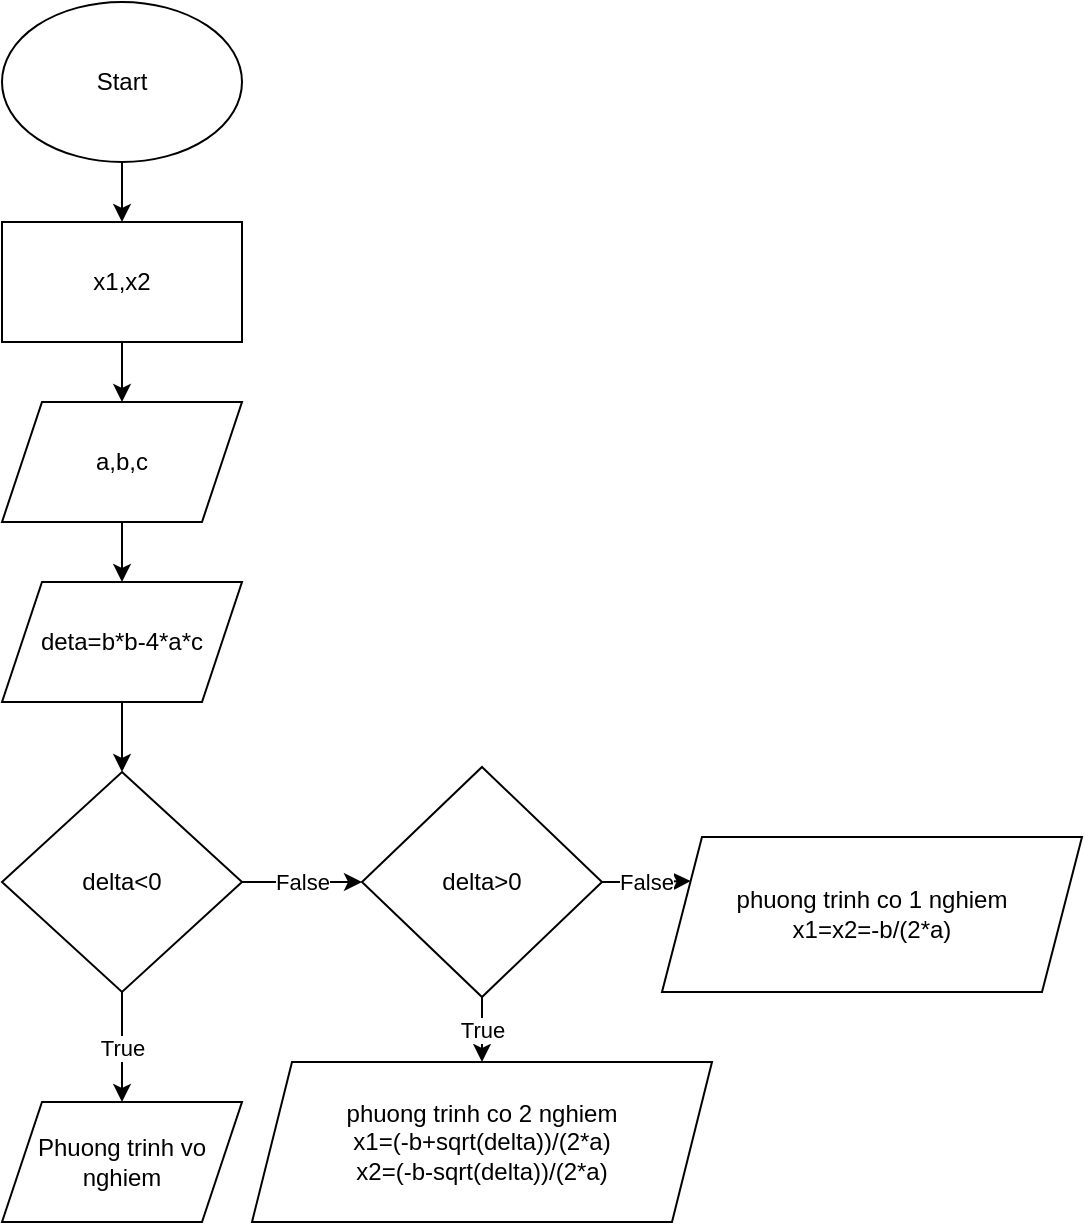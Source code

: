 <mxfile version="22.0.3" type="device">
  <diagram id="C5RBs43oDa-KdzZeNtuy" name="Page-1">
    <mxGraphModel dx="1036" dy="1775" grid="1" gridSize="10" guides="1" tooltips="1" connect="1" arrows="1" fold="1" page="1" pageScale="1" pageWidth="827" pageHeight="1169" math="0" shadow="0">
      <root>
        <mxCell id="WIyWlLk6GJQsqaUBKTNV-0" />
        <mxCell id="WIyWlLk6GJQsqaUBKTNV-1" parent="WIyWlLk6GJQsqaUBKTNV-0" />
        <mxCell id="wT553pMIl3dw4uTH9IKX-15" style="edgeStyle=orthogonalEdgeStyle;rounded=0;orthogonalLoop=1;jettySize=auto;html=1;entryX=0.5;entryY=0;entryDx=0;entryDy=0;" parent="WIyWlLk6GJQsqaUBKTNV-1" source="wT553pMIl3dw4uTH9IKX-0" target="wT553pMIl3dw4uTH9IKX-13" edge="1">
          <mxGeometry relative="1" as="geometry" />
        </mxCell>
        <mxCell id="wT553pMIl3dw4uTH9IKX-0" value="Start" style="ellipse;whiteSpace=wrap;html=1;" parent="WIyWlLk6GJQsqaUBKTNV-1" vertex="1">
          <mxGeometry x="280" y="-40" width="120" height="80" as="geometry" />
        </mxCell>
        <mxCell id="wT553pMIl3dw4uTH9IKX-8" style="edgeStyle=orthogonalEdgeStyle;rounded=0;orthogonalLoop=1;jettySize=auto;html=1;" parent="WIyWlLk6GJQsqaUBKTNV-1" source="wT553pMIl3dw4uTH9IKX-1" target="wT553pMIl3dw4uTH9IKX-3" edge="1">
          <mxGeometry relative="1" as="geometry" />
        </mxCell>
        <mxCell id="wT553pMIl3dw4uTH9IKX-1" value="a,b,c" style="shape=parallelogram;perimeter=parallelogramPerimeter;whiteSpace=wrap;html=1;fixedSize=1;" parent="WIyWlLk6GJQsqaUBKTNV-1" vertex="1">
          <mxGeometry x="280" y="160" width="120" height="60" as="geometry" />
        </mxCell>
        <mxCell id="wT553pMIl3dw4uTH9IKX-6" value="False" style="edgeStyle=orthogonalEdgeStyle;rounded=0;orthogonalLoop=1;jettySize=auto;html=1;" parent="WIyWlLk6GJQsqaUBKTNV-1" source="wT553pMIl3dw4uTH9IKX-2" target="wT553pMIl3dw4uTH9IKX-5" edge="1">
          <mxGeometry relative="1" as="geometry" />
        </mxCell>
        <mxCell id="wT553pMIl3dw4uTH9IKX-19" value="True" style="edgeStyle=orthogonalEdgeStyle;rounded=0;orthogonalLoop=1;jettySize=auto;html=1;" parent="WIyWlLk6GJQsqaUBKTNV-1" source="wT553pMIl3dw4uTH9IKX-2" target="wT553pMIl3dw4uTH9IKX-10" edge="1">
          <mxGeometry relative="1" as="geometry" />
        </mxCell>
        <mxCell id="wT553pMIl3dw4uTH9IKX-2" value="delta&amp;lt;0" style="rhombus;whiteSpace=wrap;html=1;" parent="WIyWlLk6GJQsqaUBKTNV-1" vertex="1">
          <mxGeometry x="280" y="345" width="120" height="110" as="geometry" />
        </mxCell>
        <mxCell id="wT553pMIl3dw4uTH9IKX-9" style="edgeStyle=orthogonalEdgeStyle;rounded=0;orthogonalLoop=1;jettySize=auto;html=1;" parent="WIyWlLk6GJQsqaUBKTNV-1" source="wT553pMIl3dw4uTH9IKX-3" target="wT553pMIl3dw4uTH9IKX-2" edge="1">
          <mxGeometry relative="1" as="geometry" />
        </mxCell>
        <mxCell id="wT553pMIl3dw4uTH9IKX-3" value="deta=b*b-4*a*c" style="shape=parallelogram;perimeter=parallelogramPerimeter;whiteSpace=wrap;html=1;fixedSize=1;" parent="WIyWlLk6GJQsqaUBKTNV-1" vertex="1">
          <mxGeometry x="280" y="250" width="120" height="60" as="geometry" />
        </mxCell>
        <mxCell id="wT553pMIl3dw4uTH9IKX-17" value="False" style="edgeStyle=orthogonalEdgeStyle;rounded=0;orthogonalLoop=1;jettySize=auto;html=1;entryX=0;entryY=0.25;entryDx=0;entryDy=0;" parent="WIyWlLk6GJQsqaUBKTNV-1" source="wT553pMIl3dw4uTH9IKX-5" target="wT553pMIl3dw4uTH9IKX-12" edge="1">
          <mxGeometry relative="1" as="geometry" />
        </mxCell>
        <mxCell id="wT553pMIl3dw4uTH9IKX-18" value="True" style="edgeStyle=orthogonalEdgeStyle;rounded=0;orthogonalLoop=1;jettySize=auto;html=1;" parent="WIyWlLk6GJQsqaUBKTNV-1" source="wT553pMIl3dw4uTH9IKX-5" target="wT553pMIl3dw4uTH9IKX-11" edge="1">
          <mxGeometry relative="1" as="geometry" />
        </mxCell>
        <mxCell id="wT553pMIl3dw4uTH9IKX-5" value="delta&amp;gt;0" style="rhombus;whiteSpace=wrap;html=1;" parent="WIyWlLk6GJQsqaUBKTNV-1" vertex="1">
          <mxGeometry x="460" y="342.5" width="120" height="115" as="geometry" />
        </mxCell>
        <mxCell id="wT553pMIl3dw4uTH9IKX-10" value="Phuong trinh vo nghiem" style="shape=parallelogram;perimeter=parallelogramPerimeter;whiteSpace=wrap;html=1;fixedSize=1;" parent="WIyWlLk6GJQsqaUBKTNV-1" vertex="1">
          <mxGeometry x="280" y="510" width="120" height="60" as="geometry" />
        </mxCell>
        <mxCell id="wT553pMIl3dw4uTH9IKX-11" value="phuong trinh co 2 nghiem &lt;br&gt;x1=(-b+sqrt(delta))/(2*a)&lt;br&gt;x2=(-b-sqrt(delta))/(2*a)" style="shape=parallelogram;perimeter=parallelogramPerimeter;whiteSpace=wrap;html=1;fixedSize=1;" parent="WIyWlLk6GJQsqaUBKTNV-1" vertex="1">
          <mxGeometry x="405" y="490" width="230" height="80" as="geometry" />
        </mxCell>
        <mxCell id="wT553pMIl3dw4uTH9IKX-12" value="phuong trinh co 1 nghiem&lt;br&gt;x1=x2=-b/(2*a)" style="shape=parallelogram;perimeter=parallelogramPerimeter;whiteSpace=wrap;html=1;fixedSize=1;" parent="WIyWlLk6GJQsqaUBKTNV-1" vertex="1">
          <mxGeometry x="610" y="377.5" width="210" height="77.5" as="geometry" />
        </mxCell>
        <mxCell id="wT553pMIl3dw4uTH9IKX-16" style="edgeStyle=orthogonalEdgeStyle;rounded=0;orthogonalLoop=1;jettySize=auto;html=1;" parent="WIyWlLk6GJQsqaUBKTNV-1" source="wT553pMIl3dw4uTH9IKX-13" target="wT553pMIl3dw4uTH9IKX-1" edge="1">
          <mxGeometry relative="1" as="geometry" />
        </mxCell>
        <mxCell id="wT553pMIl3dw4uTH9IKX-13" value="x1,x2" style="rounded=0;whiteSpace=wrap;html=1;" parent="WIyWlLk6GJQsqaUBKTNV-1" vertex="1">
          <mxGeometry x="280" y="70" width="120" height="60" as="geometry" />
        </mxCell>
      </root>
    </mxGraphModel>
  </diagram>
</mxfile>
